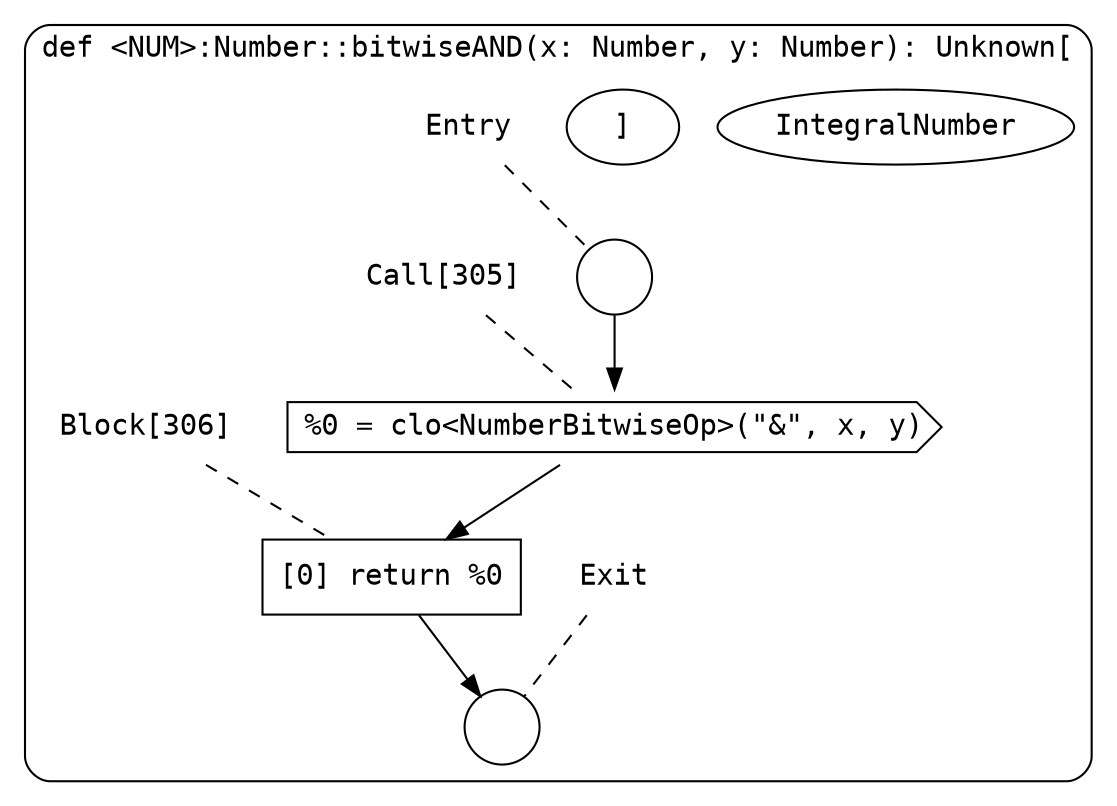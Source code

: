 digraph {
  graph [fontname = "Consolas"]
  node [fontname = "Consolas"]
  edge [fontname = "Consolas"]
  subgraph cluster28 {
    label = "def <NUM>:Number::bitwiseAND(x: Number, y: Number): Unknown["IntegralNumber"]"
    style = rounded
    cluster28_entry_name [shape=none, label=<<font color="black">Entry</font>>]
    cluster28_entry_name -> cluster28_entry [arrowhead=none, color="black", style=dashed]
    cluster28_entry [shape=circle label=" " color="black" fillcolor="white" style=filled]
    cluster28_entry -> node305 [color="black"]
    cluster28_exit_name [shape=none, label=<<font color="black">Exit</font>>]
    cluster28_exit_name -> cluster28_exit [arrowhead=none, color="black", style=dashed]
    cluster28_exit [shape=circle label=" " color="black" fillcolor="white" style=filled]
    node305_name [shape=none, label=<<font color="black">Call[305]</font>>]
    node305_name -> node305 [arrowhead=none, color="black", style=dashed]
    node305 [shape=cds, label=<<font color="black">%0 = clo&lt;NumberBitwiseOp&gt;(&quot;&amp;&quot;, x, y)</font>> color="black" fillcolor="white", style=filled]
    node305 -> node306 [color="black"]
    node306_name [shape=none, label=<<font color="black">Block[306]</font>>]
    node306_name -> node306 [arrowhead=none, color="black", style=dashed]
    node306 [shape=box, label=<<font color="black">[0] return %0<BR ALIGN="LEFT"/></font>> color="black" fillcolor="white", style=filled]
    node306 -> cluster28_exit [color="black"]
  }
}